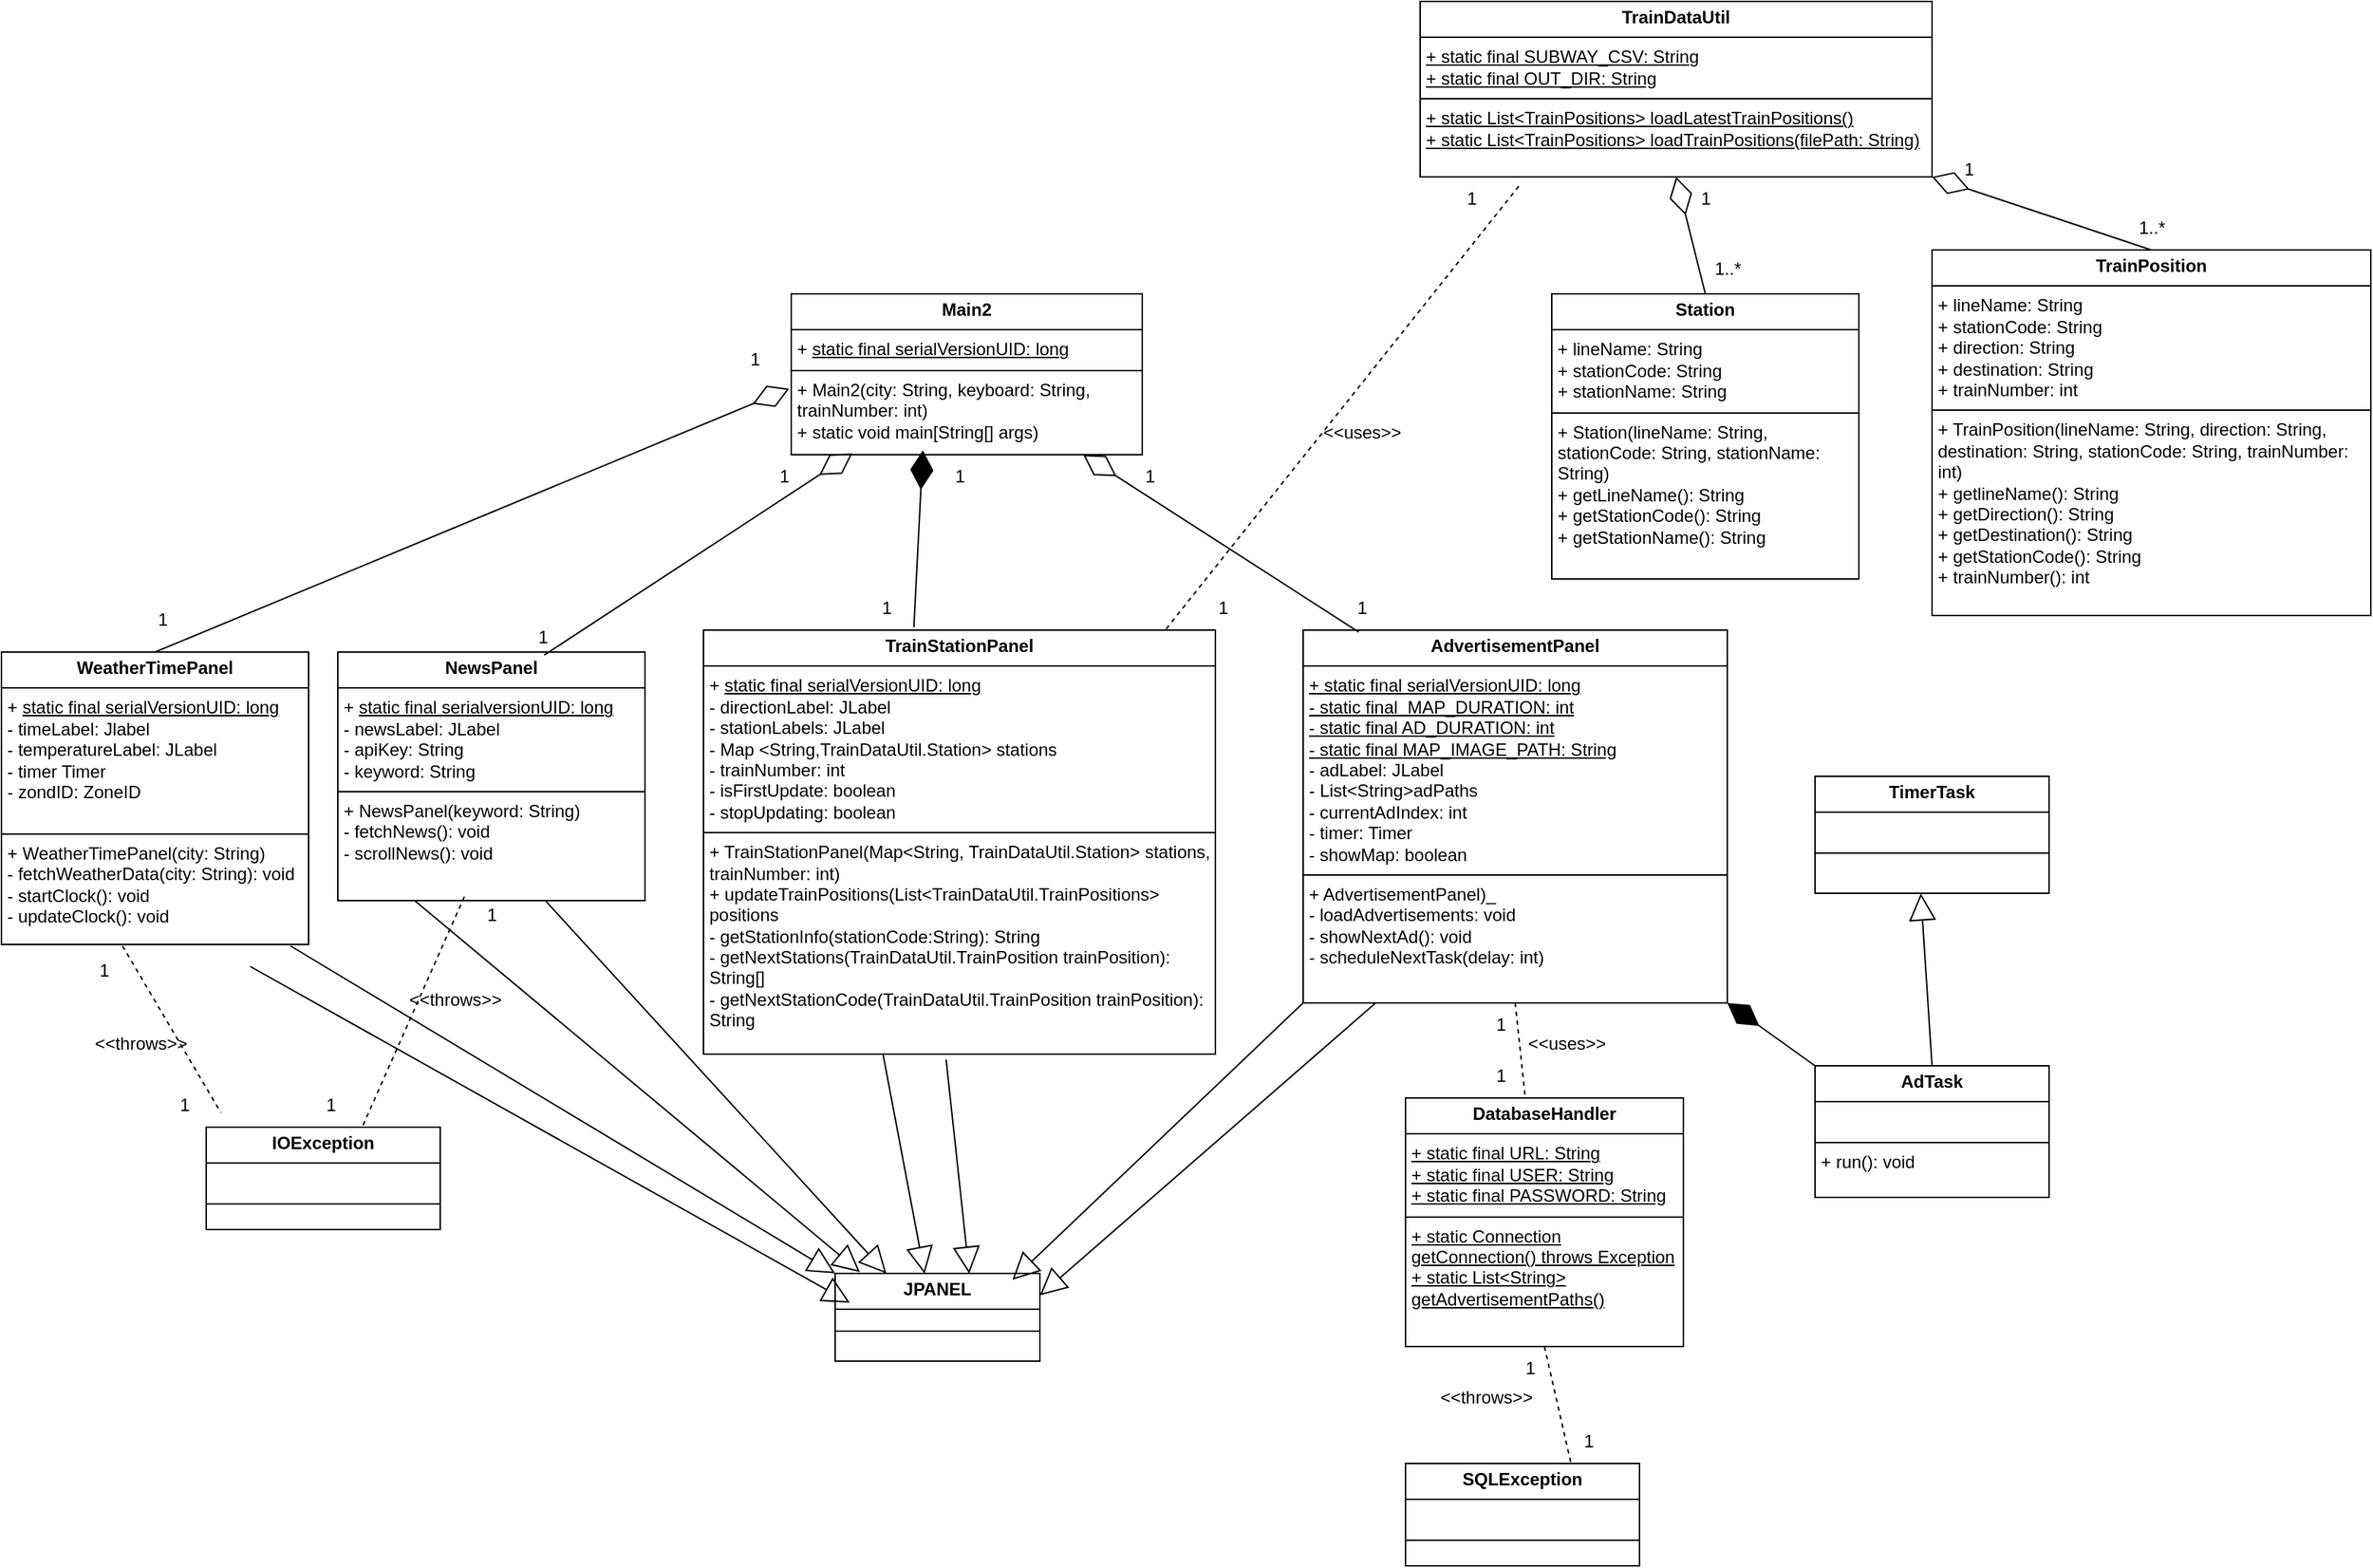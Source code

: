 <mxfile version="24.7.6">
  <diagram name="Page-1" id="XK0x1PrQOVVa2Nx4bBXC">
    <mxGraphModel dx="2328" dy="1473" grid="1" gridSize="10" guides="1" tooltips="1" connect="1" arrows="1" fold="1" page="0" pageScale="1" pageWidth="850" pageHeight="1100" math="0" shadow="0">
      <root>
        <mxCell id="0" />
        <mxCell id="1" parent="0" />
        <mxCell id="NbQqG2eI7XqMYISmmGy3-3" value="&lt;p style=&quot;margin:0px;margin-top:4px;text-align:center;&quot;&gt;&lt;b&gt;Main2&lt;/b&gt;&lt;/p&gt;&lt;hr size=&quot;1&quot; style=&quot;border-style:solid;&quot;&gt;&lt;p style=&quot;margin:0px;margin-left:4px;&quot;&gt;+ &lt;u&gt;static final serialVersionUID: long&lt;/u&gt;&lt;br&gt;&lt;/p&gt;&lt;hr size=&quot;1&quot; style=&quot;border-style:solid;&quot;&gt;&lt;p style=&quot;margin:0px;margin-left:4px;&quot;&gt;+ Main2(city: String, keyboard: String, trainNumber: int)&lt;/p&gt;&lt;p style=&quot;margin:0px;margin-left:4px;&quot;&gt;+ static void main[String[] args)&lt;/p&gt;" style="verticalAlign=top;align=left;overflow=fill;html=1;whiteSpace=wrap;" vertex="1" parent="1">
          <mxGeometry x="230" y="170" width="240" height="110" as="geometry" />
        </mxCell>
        <mxCell id="NbQqG2eI7XqMYISmmGy3-4" value="&lt;p style=&quot;margin:0px;margin-top:4px;text-align:center;&quot;&gt;&lt;b&gt;TrainStationPanel&lt;/b&gt;&lt;/p&gt;&lt;hr size=&quot;1&quot; style=&quot;border-style:solid;&quot;&gt;&lt;p style=&quot;margin:0px;margin-left:4px;&quot;&gt;+ &lt;u&gt;static final serialVersionUID: long&lt;/u&gt;&lt;/p&gt;&lt;p style=&quot;margin:0px;margin-left:4px;&quot;&gt;- directionLabel: JLabel&lt;/p&gt;&lt;p style=&quot;margin:0px;margin-left:4px;&quot;&gt;- stationLabels: JLabel&lt;/p&gt;&lt;p style=&quot;margin:0px;margin-left:4px;&quot;&gt;- Map &amp;lt;String,TrainDataUtil.Station&amp;gt; stations&lt;/p&gt;&lt;p style=&quot;margin:0px;margin-left:4px;&quot;&gt;- trainNumber: int&lt;/p&gt;&lt;p style=&quot;margin:0px;margin-left:4px;&quot;&gt;- isFirstUpdate: boolean&lt;/p&gt;&lt;p style=&quot;margin:0px;margin-left:4px;&quot;&gt;- stopUpdating: boolean&lt;/p&gt;&lt;hr size=&quot;1&quot; style=&quot;border-style:solid;&quot;&gt;&lt;p style=&quot;margin:0px;margin-left:4px;&quot;&gt;+ TrainStationPanel(Map&amp;lt;String, TrainDataUtil.Station&amp;gt; stations, trainNumber: int)&lt;/p&gt;&lt;p style=&quot;margin:0px;margin-left:4px;&quot;&gt;+ updateTrainPositions(List&amp;lt;TrainDataUtil.TrainPositions&amp;gt;&lt;br&gt;positions&lt;/p&gt;&lt;p style=&quot;margin:0px;margin-left:4px;&quot;&gt;- getStationInfo(stationCode:String): String&lt;/p&gt;&lt;p style=&quot;margin:0px;margin-left:4px;&quot;&gt;- getNextStations(TrainDataUtil.TrainPosition trainPosition):&lt;br&gt;String[]&lt;/p&gt;&lt;p style=&quot;margin:0px;margin-left:4px;&quot;&gt;- getNextStationCode(TrainDataUtil.TrainPosition trainPosition):&lt;br&gt;String&lt;/p&gt;" style="verticalAlign=top;align=left;overflow=fill;html=1;whiteSpace=wrap;" vertex="1" parent="1">
          <mxGeometry x="170" y="400" width="350" height="290" as="geometry" />
        </mxCell>
        <mxCell id="NbQqG2eI7XqMYISmmGy3-5" value="&lt;p style=&quot;margin:0px;margin-top:4px;text-align:center;&quot;&gt;&lt;b&gt;AdvertisementPanel&lt;/b&gt;&lt;/p&gt;&lt;hr size=&quot;1&quot; style=&quot;border-style:solid;&quot;&gt;&lt;p style=&quot;margin:0px;margin-left:4px;&quot;&gt;&lt;u&gt;+ static final serialVersionUID: long&lt;/u&gt;&lt;/p&gt;&lt;p style=&quot;margin:0px;margin-left:4px;&quot;&gt;&lt;u&gt;- static final&amp;nbsp; MAP_DURATION: int&lt;/u&gt;&lt;/p&gt;&lt;p style=&quot;margin:0px;margin-left:4px;&quot;&gt;&lt;u&gt;- static final AD_DURATION: int&lt;/u&gt;&lt;/p&gt;&lt;p style=&quot;margin:0px;margin-left:4px;&quot;&gt;&lt;u&gt;- static final MAP_IMAGE_PATH: String&lt;/u&gt;&lt;/p&gt;&lt;p style=&quot;margin:0px;margin-left:4px;&quot;&gt;- adLabel: JLabel&lt;/p&gt;&lt;p style=&quot;margin:0px;margin-left:4px;&quot;&gt;- List&amp;lt;String&amp;gt;adPaths&lt;/p&gt;&lt;p style=&quot;margin:0px;margin-left:4px;&quot;&gt;- currentAdIndex: int&lt;/p&gt;&lt;p style=&quot;margin:0px;margin-left:4px;&quot;&gt;- timer: Timer&lt;/p&gt;&lt;p style=&quot;margin:0px;margin-left:4px;&quot;&gt;- showMap: boolean&lt;/p&gt;&lt;hr size=&quot;1&quot; style=&quot;border-style:solid;&quot;&gt;&lt;p style=&quot;margin:0px;margin-left:4px;&quot;&gt;+ AdvertisementPanel)_&lt;/p&gt;&lt;p style=&quot;margin:0px;margin-left:4px;&quot;&gt;- loadAdvertisements: void&lt;/p&gt;&lt;p style=&quot;margin:0px;margin-left:4px;&quot;&gt;- showNextAd(): void&lt;/p&gt;&lt;p style=&quot;margin:0px;margin-left:4px;&quot;&gt;- scheduleNextTask(delay: int)&lt;/p&gt;" style="verticalAlign=top;align=left;overflow=fill;html=1;whiteSpace=wrap;" vertex="1" parent="1">
          <mxGeometry x="580" y="400" width="290" height="255" as="geometry" />
        </mxCell>
        <mxCell id="NbQqG2eI7XqMYISmmGy3-6" value="&lt;p style=&quot;margin:0px;margin-top:4px;text-align:center;&quot;&gt;&lt;b&gt;TimerTask&lt;/b&gt;&lt;/p&gt;&lt;hr size=&quot;1&quot; style=&quot;border-style:solid;&quot;&gt;&lt;p style=&quot;margin:0px;margin-left:4px;&quot;&gt;&lt;br&gt;&lt;/p&gt;&lt;hr size=&quot;1&quot; style=&quot;border-style:solid;&quot;&gt;&lt;p style=&quot;margin:0px;margin-left:4px;&quot;&gt;&lt;br&gt;&lt;/p&gt;" style="verticalAlign=top;align=left;overflow=fill;html=1;whiteSpace=wrap;" vertex="1" parent="1">
          <mxGeometry x="930" y="500" width="160" height="80" as="geometry" />
        </mxCell>
        <mxCell id="NbQqG2eI7XqMYISmmGy3-7" value="&lt;p style=&quot;margin:0px;margin-top:4px;text-align:center;&quot;&gt;&lt;b&gt;IOException&lt;/b&gt;&lt;/p&gt;&lt;hr size=&quot;1&quot; style=&quot;border-style:solid;&quot;&gt;&lt;p style=&quot;margin:0px;margin-left:4px;&quot;&gt;&lt;br&gt;&lt;/p&gt;&lt;hr size=&quot;1&quot; style=&quot;border-style:solid;&quot;&gt;&lt;p style=&quot;margin:0px;margin-left:4px;&quot;&gt;&lt;br&gt;&lt;/p&gt;" style="verticalAlign=top;align=left;overflow=fill;html=1;whiteSpace=wrap;" vertex="1" parent="1">
          <mxGeometry x="-170" y="740" width="160" height="70" as="geometry" />
        </mxCell>
        <mxCell id="NbQqG2eI7XqMYISmmGy3-8" value="&lt;p style=&quot;margin:0px;margin-top:4px;text-align:center;&quot;&gt;&lt;b&gt;SQLException&lt;/b&gt;&lt;/p&gt;&lt;hr size=&quot;1&quot; style=&quot;border-style:solid;&quot;&gt;&lt;p style=&quot;margin:0px;margin-left:4px;&quot;&gt;&lt;br&gt;&lt;/p&gt;&lt;hr size=&quot;1&quot; style=&quot;border-style:solid;&quot;&gt;&lt;p style=&quot;margin:0px;margin-left:4px;&quot;&gt;&lt;br&gt;&lt;/p&gt;" style="verticalAlign=top;align=left;overflow=fill;html=1;whiteSpace=wrap;" vertex="1" parent="1">
          <mxGeometry x="650" y="970" width="160" height="70" as="geometry" />
        </mxCell>
        <mxCell id="NbQqG2eI7XqMYISmmGy3-9" value="&lt;p style=&quot;margin:0px;margin-top:4px;text-align:center;&quot;&gt;&lt;b&gt;WeatherTimePanel&lt;/b&gt;&lt;/p&gt;&lt;hr size=&quot;1&quot; style=&quot;border-style:solid;&quot;&gt;&lt;p style=&quot;margin:0px;margin-left:4px;&quot;&gt;+ &lt;u&gt;static final serialVersionUID: long&lt;/u&gt;&lt;/p&gt;&lt;p style=&quot;margin:0px;margin-left:4px;&quot;&gt;- timeLabel: Jlabel&lt;/p&gt;&lt;p style=&quot;margin:0px;margin-left:4px;&quot;&gt;- temperatureLabel: JLabel&lt;/p&gt;&lt;p style=&quot;margin:0px;margin-left:4px;&quot;&gt;- timer Timer&lt;/p&gt;&lt;p style=&quot;margin:0px;margin-left:4px;&quot;&gt;- zondID: ZoneID&lt;/p&gt;&lt;p style=&quot;margin:0px;margin-left:4px;&quot;&gt;&lt;br&gt;&lt;/p&gt;&lt;hr size=&quot;1&quot; style=&quot;border-style:solid;&quot;&gt;&lt;p style=&quot;margin:0px;margin-left:4px;&quot;&gt;+ WeatherTimePanel(city: String)&lt;/p&gt;&lt;p style=&quot;margin:0px;margin-left:4px;&quot;&gt;- fetchWeatherData(city: String): void&lt;/p&gt;&lt;p style=&quot;margin:0px;margin-left:4px;&quot;&gt;- startClock(): void&lt;/p&gt;&lt;p style=&quot;margin:0px;margin-left:4px;&quot;&gt;- updateClock(): void&lt;/p&gt;" style="verticalAlign=top;align=left;overflow=fill;html=1;whiteSpace=wrap;" vertex="1" parent="1">
          <mxGeometry x="-310" y="415" width="210" height="200" as="geometry" />
        </mxCell>
        <mxCell id="NbQqG2eI7XqMYISmmGy3-10" value="&lt;p style=&quot;margin:0px;margin-top:4px;text-align:center;&quot;&gt;&lt;b&gt;AdTask&lt;/b&gt;&lt;/p&gt;&lt;hr size=&quot;1&quot; style=&quot;border-style:solid;&quot;&gt;&lt;p style=&quot;margin:0px;margin-left:4px;&quot;&gt;&lt;br&gt;&lt;/p&gt;&lt;hr size=&quot;1&quot; style=&quot;border-style:solid;&quot;&gt;&lt;p style=&quot;margin:0px;margin-left:4px;&quot;&gt;+ run(): void&lt;/p&gt;" style="verticalAlign=top;align=left;overflow=fill;html=1;whiteSpace=wrap;" vertex="1" parent="1">
          <mxGeometry x="930" y="698" width="160" height="90" as="geometry" />
        </mxCell>
        <mxCell id="NbQqG2eI7XqMYISmmGy3-11" value="&lt;p style=&quot;margin:0px;margin-top:4px;text-align:center;&quot;&gt;&lt;b&gt;NewsPanel&lt;/b&gt;&lt;/p&gt;&lt;hr size=&quot;1&quot; style=&quot;border-style:solid;&quot;&gt;&lt;p style=&quot;margin:0px;margin-left:4px;&quot;&gt;+ &lt;u&gt;static final serialversionUID: long&lt;/u&gt;&lt;/p&gt;&lt;p style=&quot;margin:0px;margin-left:4px;&quot;&gt;- newsLabel: JLabel&lt;/p&gt;&lt;p style=&quot;margin:0px;margin-left:4px;&quot;&gt;- apiKey: String&lt;/p&gt;&lt;p style=&quot;margin:0px;margin-left:4px;&quot;&gt;- keyword: String&lt;/p&gt;&lt;hr size=&quot;1&quot; style=&quot;border-style:solid;&quot;&gt;&lt;p style=&quot;margin:0px;margin-left:4px;&quot;&gt;+ NewsPanel(keyword: String)&lt;/p&gt;&lt;p style=&quot;margin:0px;margin-left:4px;&quot;&gt;- fetchNews(): void&lt;/p&gt;&lt;p style=&quot;margin:0px;margin-left:4px;&quot;&gt;- scrollNews(): void&lt;/p&gt;" style="verticalAlign=top;align=left;overflow=fill;html=1;whiteSpace=wrap;" vertex="1" parent="1">
          <mxGeometry x="-80" y="415" width="210" height="170" as="geometry" />
        </mxCell>
        <mxCell id="NbQqG2eI7XqMYISmmGy3-12" value="&lt;p style=&quot;margin:0px;margin-top:4px;text-align:center;&quot;&gt;&lt;b&gt;Station&lt;/b&gt;&lt;/p&gt;&lt;hr size=&quot;1&quot; style=&quot;border-style:solid;&quot;&gt;&lt;p style=&quot;margin:0px;margin-left:4px;&quot;&gt;+ lineName: String&lt;/p&gt;&lt;p style=&quot;margin:0px;margin-left:4px;&quot;&gt;+ stationCode: String&lt;/p&gt;&lt;p style=&quot;margin:0px;margin-left:4px;&quot;&gt;+ stationName: String&lt;/p&gt;&lt;hr size=&quot;1&quot; style=&quot;border-style:solid;&quot;&gt;&lt;p style=&quot;margin:0px;margin-left:4px;&quot;&gt;+ Station(lineName: String, stationCode: String, stationName: String)&lt;/p&gt;&lt;p style=&quot;margin:0px;margin-left:4px;&quot;&gt;+ getLineName(): String&lt;/p&gt;&lt;p style=&quot;margin:0px;margin-left:4px;&quot;&gt;+ getStationCode(): String&lt;/p&gt;&lt;p style=&quot;margin:0px;margin-left:4px;&quot;&gt;+ getStationName(): String&lt;/p&gt;&lt;p style=&quot;margin:0px;margin-left:4px;&quot;&gt;&lt;br&gt;&lt;/p&gt;" style="verticalAlign=top;align=left;overflow=fill;html=1;whiteSpace=wrap;" vertex="1" parent="1">
          <mxGeometry x="750" y="170" width="210" height="195" as="geometry" />
        </mxCell>
        <mxCell id="NbQqG2eI7XqMYISmmGy3-13" value="&lt;p style=&quot;margin:0px;margin-top:4px;text-align:center;&quot;&gt;&lt;b&gt;DatabaseHandler&lt;/b&gt;&lt;/p&gt;&lt;hr size=&quot;1&quot; style=&quot;border-style:solid;&quot;&gt;&lt;p style=&quot;margin:0px;margin-left:4px;&quot;&gt;&lt;u&gt;+ static final URL: String&lt;/u&gt;&lt;/p&gt;&lt;p style=&quot;margin:0px;margin-left:4px;&quot;&gt;&lt;u&gt;+ static final USER: String&lt;/u&gt;&lt;/p&gt;&lt;p style=&quot;margin:0px;margin-left:4px;&quot;&gt;&lt;u&gt;+ static final PASSWORD: String&lt;/u&gt;&lt;/p&gt;&lt;hr size=&quot;1&quot; style=&quot;border-style:solid;&quot;&gt;&lt;p style=&quot;margin:0px;margin-left:4px;&quot;&gt;&lt;u&gt;+ static Connection getConnection() throws Exception&lt;/u&gt;&lt;/p&gt;&lt;p style=&quot;margin:0px;margin-left:4px;&quot;&gt;&lt;u&gt;+ static List&amp;lt;String&amp;gt; getAdvertisementPaths()&lt;/u&gt;&lt;/p&gt;" style="verticalAlign=top;align=left;overflow=fill;html=1;whiteSpace=wrap;" vertex="1" parent="1">
          <mxGeometry x="650" y="720" width="190" height="170" as="geometry" />
        </mxCell>
        <mxCell id="NbQqG2eI7XqMYISmmGy3-14" value="&lt;p style=&quot;margin:0px;margin-top:4px;text-align:center;&quot;&gt;&lt;b&gt;TrainDataUtil&lt;/b&gt;&lt;/p&gt;&lt;hr size=&quot;1&quot; style=&quot;border-style:solid;&quot;&gt;&lt;p style=&quot;margin:0px;margin-left:4px;&quot;&gt;&lt;u&gt;+ static final SUBWAY_CSV: String&lt;/u&gt;&lt;/p&gt;&lt;p style=&quot;margin:0px;margin-left:4px;&quot;&gt;&lt;u&gt;+ static final OUT_DIR: String&lt;/u&gt;&lt;/p&gt;&lt;hr size=&quot;1&quot; style=&quot;border-style:solid;&quot;&gt;&lt;p style=&quot;margin:0px;margin-left:4px;&quot;&gt;&lt;u&gt;+ static List&amp;lt;TrainPositions&amp;gt; loadLatestTrainPositions()&lt;/u&gt;&lt;/p&gt;&lt;p style=&quot;margin:0px;margin-left:4px;&quot;&gt;&lt;u&gt;+ static List&amp;lt;TrainPositions&amp;gt; loadTrainPositions(filePath: String)&lt;/u&gt;&lt;/p&gt;&lt;p style=&quot;margin:0px;margin-left:4px;&quot;&gt;&lt;br&gt;&lt;/p&gt;" style="verticalAlign=top;align=left;overflow=fill;html=1;whiteSpace=wrap;" vertex="1" parent="1">
          <mxGeometry x="660" y="-30" width="350" height="120" as="geometry" />
        </mxCell>
        <mxCell id="NbQqG2eI7XqMYISmmGy3-16" value="&lt;p style=&quot;margin:0px;margin-top:4px;text-align:center;&quot;&gt;&lt;b&gt;TrainPosition&lt;/b&gt;&lt;/p&gt;&lt;hr size=&quot;1&quot; style=&quot;border-style:solid;&quot;&gt;&lt;p style=&quot;margin:0px;margin-left:4px;&quot;&gt;+ lineName: String&lt;/p&gt;&lt;p style=&quot;margin:0px;margin-left:4px;&quot;&gt;+ stationCode: String&lt;/p&gt;&lt;p style=&quot;margin:0px;margin-left:4px;&quot;&gt;+ direction: String&lt;/p&gt;&lt;p style=&quot;margin:0px;margin-left:4px;&quot;&gt;+ destination: String&lt;/p&gt;&lt;p style=&quot;margin:0px;margin-left:4px;&quot;&gt;+ trainNumber: int&lt;/p&gt;&lt;hr size=&quot;1&quot; style=&quot;border-style:solid;&quot;&gt;&lt;p style=&quot;margin:0px;margin-left:4px;&quot;&gt;+ TrainPosition(lineName: String, direction: String, destination: String, stationCode: String, trainNumber: int)&lt;/p&gt;&lt;p style=&quot;margin:0px;margin-left:4px;&quot;&gt;+ getlineName(): String&lt;/p&gt;&lt;p style=&quot;margin:0px;margin-left:4px;&quot;&gt;+ getDirection(): String&lt;/p&gt;&lt;p style=&quot;margin:0px;margin-left:4px;&quot;&gt;+ getDestination(): String&lt;/p&gt;&lt;p style=&quot;margin:0px;margin-left:4px;&quot;&gt;+ getStationCode(): String&lt;/p&gt;&lt;p style=&quot;margin:0px;margin-left:4px;&quot;&gt;+ trainNumber(): int&lt;/p&gt;&lt;p style=&quot;margin:0px;margin-left:4px;&quot;&gt;&lt;br&gt;&lt;/p&gt;" style="verticalAlign=top;align=left;overflow=fill;html=1;whiteSpace=wrap;" vertex="1" parent="1">
          <mxGeometry x="1010" y="140" width="300" height="250" as="geometry" />
        </mxCell>
        <mxCell id="NbQqG2eI7XqMYISmmGy3-17" value="&lt;p style=&quot;margin:0px;margin-top:4px;text-align:center;&quot;&gt;&lt;b&gt;JPANEL&lt;/b&gt;&lt;/p&gt;&lt;hr size=&quot;1&quot; style=&quot;border-style:solid;&quot;&gt;&lt;div style=&quot;height:2px;&quot;&gt;&lt;/div&gt;&lt;hr size=&quot;1&quot; style=&quot;border-style:solid;&quot;&gt;&lt;div style=&quot;height:2px;&quot;&gt;&lt;/div&gt;" style="verticalAlign=top;align=left;overflow=fill;html=1;whiteSpace=wrap;" vertex="1" parent="1">
          <mxGeometry x="260" y="840" width="140" height="60" as="geometry" />
        </mxCell>
        <mxCell id="NbQqG2eI7XqMYISmmGy3-19" value="" style="endArrow=block;endSize=16;endFill=0;html=1;rounded=0;exitX=0.941;exitY=1.005;exitDx=0;exitDy=0;exitPerimeter=0;entryX=0;entryY=0;entryDx=0;entryDy=0;" edge="1" parent="1" source="NbQqG2eI7XqMYISmmGy3-9" target="NbQqG2eI7XqMYISmmGy3-17">
          <mxGeometry x="0.084" y="20" width="160" relative="1" as="geometry">
            <mxPoint x="280" y="500" as="sourcePoint" />
            <mxPoint x="440" y="500" as="targetPoint" />
            <mxPoint as="offset" />
          </mxGeometry>
        </mxCell>
        <mxCell id="NbQqG2eI7XqMYISmmGy3-20" value="" style="endArrow=block;endSize=16;endFill=0;html=1;rounded=0;entryX=0;entryY=0;entryDx=0;entryDy=0;" edge="1" parent="1">
          <mxGeometry x="0.084" y="20" width="160" relative="1" as="geometry">
            <mxPoint x="-140" y="630" as="sourcePoint" />
            <mxPoint x="270" y="860" as="targetPoint" />
            <mxPoint as="offset" />
          </mxGeometry>
        </mxCell>
        <mxCell id="NbQqG2eI7XqMYISmmGy3-21" value="" style="endArrow=block;endSize=16;endFill=0;html=1;rounded=0;exitX=0.25;exitY=1;exitDx=0;exitDy=0;entryX=0.121;entryY=-0.015;entryDx=0;entryDy=0;entryPerimeter=0;" edge="1" parent="1" source="NbQqG2eI7XqMYISmmGy3-11" target="NbQqG2eI7XqMYISmmGy3-17">
          <mxGeometry x="0.084" y="20" width="160" relative="1" as="geometry">
            <mxPoint x="-20" y="580" as="sourcePoint" />
            <mxPoint x="287.5" y="855" as="targetPoint" />
            <mxPoint as="offset" />
          </mxGeometry>
        </mxCell>
        <mxCell id="NbQqG2eI7XqMYISmmGy3-22" value="" style="endArrow=block;endSize=16;endFill=0;html=1;rounded=0;exitX=0.677;exitY=1.002;exitDx=0;exitDy=0;exitPerimeter=0;entryX=0.25;entryY=0;entryDx=0;entryDy=0;" edge="1" parent="1" source="NbQqG2eI7XqMYISmmGy3-11" target="NbQqG2eI7XqMYISmmGy3-17">
          <mxGeometry x="0.084" y="20" width="160" relative="1" as="geometry">
            <mxPoint x="-82" y="646" as="sourcePoint" />
            <mxPoint x="290" y="870" as="targetPoint" />
            <mxPoint as="offset" />
          </mxGeometry>
        </mxCell>
        <mxCell id="NbQqG2eI7XqMYISmmGy3-23" value="" style="endArrow=block;endSize=16;endFill=0;html=1;rounded=0;exitX=0.351;exitY=1.002;exitDx=0;exitDy=0;exitPerimeter=0;entryX=0.437;entryY=0.003;entryDx=0;entryDy=0;entryPerimeter=0;" edge="1" parent="1" source="NbQqG2eI7XqMYISmmGy3-4" target="NbQqG2eI7XqMYISmmGy3-17">
          <mxGeometry x="0.084" y="20" width="160" relative="1" as="geometry">
            <mxPoint x="-72" y="656" as="sourcePoint" />
            <mxPoint x="300" y="880" as="targetPoint" />
            <mxPoint as="offset" />
          </mxGeometry>
        </mxCell>
        <mxCell id="NbQqG2eI7XqMYISmmGy3-24" value="" style="endArrow=block;endSize=16;endFill=0;html=1;rounded=0;exitX=0.474;exitY=1.013;exitDx=0;exitDy=0;exitPerimeter=0;entryX=0.655;entryY=0.003;entryDx=0;entryDy=0;entryPerimeter=0;" edge="1" parent="1" source="NbQqG2eI7XqMYISmmGy3-4" target="NbQqG2eI7XqMYISmmGy3-17">
          <mxGeometry x="0.084" y="20" width="160" relative="1" as="geometry">
            <mxPoint x="-62" y="666" as="sourcePoint" />
            <mxPoint x="310" y="890" as="targetPoint" />
            <mxPoint as="offset" />
          </mxGeometry>
        </mxCell>
        <mxCell id="NbQqG2eI7XqMYISmmGy3-25" value="" style="endArrow=block;endSize=16;endFill=0;html=1;rounded=0;exitX=0;exitY=1;exitDx=0;exitDy=0;entryX=0.866;entryY=0.073;entryDx=0;entryDy=0;entryPerimeter=0;" edge="1" parent="1" source="NbQqG2eI7XqMYISmmGy3-5" target="NbQqG2eI7XqMYISmmGy3-17">
          <mxGeometry x="0.084" y="20" width="160" relative="1" as="geometry">
            <mxPoint x="-52" y="676" as="sourcePoint" />
            <mxPoint x="320" y="900" as="targetPoint" />
            <mxPoint as="offset" />
          </mxGeometry>
        </mxCell>
        <mxCell id="NbQqG2eI7XqMYISmmGy3-28" value="" style="endArrow=block;endSize=16;endFill=0;html=1;rounded=0;exitX=0.171;exitY=1;exitDx=0;exitDy=0;exitPerimeter=0;entryX=1;entryY=0.25;entryDx=0;entryDy=0;" edge="1" parent="1" source="NbQqG2eI7XqMYISmmGy3-5" target="NbQqG2eI7XqMYISmmGy3-17">
          <mxGeometry x="0.084" y="20" width="160" relative="1" as="geometry">
            <mxPoint x="-32" y="696" as="sourcePoint" />
            <mxPoint x="340" y="920" as="targetPoint" />
            <mxPoint as="offset" />
          </mxGeometry>
        </mxCell>
        <mxCell id="NbQqG2eI7XqMYISmmGy3-29" value="" style="endArrow=none;dashed=1;html=1;rounded=0;exitX=0.394;exitY=1.005;exitDx=0;exitDy=0;exitPerimeter=0;" edge="1" parent="1" source="NbQqG2eI7XqMYISmmGy3-9">
          <mxGeometry width="50" height="50" relative="1" as="geometry">
            <mxPoint x="330" y="530" as="sourcePoint" />
            <mxPoint x="-160" y="730" as="targetPoint" />
          </mxGeometry>
        </mxCell>
        <mxCell id="NbQqG2eI7XqMYISmmGy3-30" value="" style="endArrow=none;dashed=1;html=1;rounded=0;exitX=0.412;exitY=0.984;exitDx=0;exitDy=0;exitPerimeter=0;entryX=0.669;entryY=-0.013;entryDx=0;entryDy=0;entryPerimeter=0;" edge="1" parent="1" source="NbQqG2eI7XqMYISmmGy3-11" target="NbQqG2eI7XqMYISmmGy3-7">
          <mxGeometry width="50" height="50" relative="1" as="geometry">
            <mxPoint x="-217" y="626" as="sourcePoint" />
            <mxPoint x="-150" y="740" as="targetPoint" />
          </mxGeometry>
        </mxCell>
        <mxCell id="NbQqG2eI7XqMYISmmGy3-31" value="&amp;lt;&amp;lt;throws&amp;gt;&amp;gt;" style="text;html=1;align=center;verticalAlign=middle;resizable=0;points=[];autosize=1;strokeColor=none;fillColor=none;" vertex="1" parent="1">
          <mxGeometry x="-45" y="638" width="90" height="30" as="geometry" />
        </mxCell>
        <mxCell id="NbQqG2eI7XqMYISmmGy3-32" value="&amp;lt;&amp;lt;throws&amp;gt;&amp;gt;" style="text;html=1;align=center;verticalAlign=middle;resizable=0;points=[];autosize=1;strokeColor=none;fillColor=none;" vertex="1" parent="1">
          <mxGeometry x="-260" y="668" width="90" height="30" as="geometry" />
        </mxCell>
        <mxCell id="NbQqG2eI7XqMYISmmGy3-33" value="&amp;lt;&amp;lt;throws&amp;gt;&amp;gt;" style="text;html=1;align=center;verticalAlign=middle;resizable=0;points=[];autosize=1;strokeColor=none;fillColor=none;" vertex="1" parent="1">
          <mxGeometry x="660" y="910" width="90" height="30" as="geometry" />
        </mxCell>
        <mxCell id="NbQqG2eI7XqMYISmmGy3-34" value="" style="endArrow=none;dashed=1;html=1;rounded=0;exitX=0.5;exitY=1;exitDx=0;exitDy=0;entryX=0.708;entryY=0.01;entryDx=0;entryDy=0;entryPerimeter=0;" edge="1" parent="1" source="NbQqG2eI7XqMYISmmGy3-13" target="NbQqG2eI7XqMYISmmGy3-8">
          <mxGeometry width="50" height="50" relative="1" as="geometry">
            <mxPoint x="-217" y="626" as="sourcePoint" />
            <mxPoint x="-150" y="740" as="targetPoint" />
          </mxGeometry>
        </mxCell>
        <mxCell id="NbQqG2eI7XqMYISmmGy3-35" value="" style="endArrow=none;dashed=1;html=1;rounded=0;exitX=0.5;exitY=1;exitDx=0;exitDy=0;entryX=0.43;entryY=-0.011;entryDx=0;entryDy=0;entryPerimeter=0;" edge="1" parent="1" source="NbQqG2eI7XqMYISmmGy3-5" target="NbQqG2eI7XqMYISmmGy3-13">
          <mxGeometry width="50" height="50" relative="1" as="geometry">
            <mxPoint x="755" y="900" as="sourcePoint" />
            <mxPoint x="773" y="981" as="targetPoint" />
          </mxGeometry>
        </mxCell>
        <mxCell id="NbQqG2eI7XqMYISmmGy3-36" value="&amp;lt;&amp;lt;uses&amp;gt;&amp;gt;" style="text;html=1;align=center;verticalAlign=middle;resizable=0;points=[];autosize=1;strokeColor=none;fillColor=none;" vertex="1" parent="1">
          <mxGeometry x="720" y="668" width="80" height="30" as="geometry" />
        </mxCell>
        <mxCell id="NbQqG2eI7XqMYISmmGy3-38" value="" style="endArrow=diamondThin;endFill=1;endSize=24;html=1;rounded=0;entryX=1;entryY=1;entryDx=0;entryDy=0;exitX=0;exitY=0;exitDx=0;exitDy=0;" edge="1" parent="1" source="NbQqG2eI7XqMYISmmGy3-10" target="NbQqG2eI7XqMYISmmGy3-5">
          <mxGeometry width="160" relative="1" as="geometry">
            <mxPoint x="280" y="610" as="sourcePoint" />
            <mxPoint x="440" y="610" as="targetPoint" />
          </mxGeometry>
        </mxCell>
        <mxCell id="NbQqG2eI7XqMYISmmGy3-39" value="" style="endArrow=block;endSize=16;endFill=0;html=1;rounded=0;exitX=0.5;exitY=0;exitDx=0;exitDy=0;entryX=0.452;entryY=1.002;entryDx=0;entryDy=0;entryPerimeter=0;" edge="1" parent="1" source="NbQqG2eI7XqMYISmmGy3-10" target="NbQqG2eI7XqMYISmmGy3-6">
          <mxGeometry x="0.084" y="20" width="160" relative="1" as="geometry">
            <mxPoint x="640" y="665" as="sourcePoint" />
            <mxPoint x="410" y="865" as="targetPoint" />
            <mxPoint as="offset" />
          </mxGeometry>
        </mxCell>
        <mxCell id="NbQqG2eI7XqMYISmmGy3-40" value="1" style="text;html=1;align=center;verticalAlign=middle;resizable=0;points=[];autosize=1;strokeColor=none;fillColor=none;" vertex="1" parent="1">
          <mxGeometry x="-255" y="618" width="30" height="30" as="geometry" />
        </mxCell>
        <mxCell id="NbQqG2eI7XqMYISmmGy3-41" value="1" style="text;html=1;align=center;verticalAlign=middle;resizable=0;points=[];autosize=1;strokeColor=none;fillColor=none;" vertex="1" parent="1">
          <mxGeometry x="-200" y="710" width="30" height="30" as="geometry" />
        </mxCell>
        <mxCell id="NbQqG2eI7XqMYISmmGy3-42" value="1" style="text;html=1;align=center;verticalAlign=middle;resizable=0;points=[];autosize=1;strokeColor=none;fillColor=none;" vertex="1" parent="1">
          <mxGeometry x="-100" y="710" width="30" height="30" as="geometry" />
        </mxCell>
        <mxCell id="NbQqG2eI7XqMYISmmGy3-43" value="1" style="text;html=1;align=center;verticalAlign=middle;resizable=0;points=[];autosize=1;strokeColor=none;fillColor=none;" vertex="1" parent="1">
          <mxGeometry x="10" y="580" width="30" height="30" as="geometry" />
        </mxCell>
        <mxCell id="NbQqG2eI7XqMYISmmGy3-44" value="1" style="text;html=1;align=center;verticalAlign=middle;resizable=0;points=[];autosize=1;strokeColor=none;fillColor=none;" vertex="1" parent="1">
          <mxGeometry x="720" y="890" width="30" height="30" as="geometry" />
        </mxCell>
        <mxCell id="NbQqG2eI7XqMYISmmGy3-45" value="1" style="text;html=1;align=center;verticalAlign=middle;resizable=0;points=[];autosize=1;strokeColor=none;fillColor=none;" vertex="1" parent="1">
          <mxGeometry x="760" y="940" width="30" height="30" as="geometry" />
        </mxCell>
        <mxCell id="NbQqG2eI7XqMYISmmGy3-46" value="1" style="text;html=1;align=center;verticalAlign=middle;resizable=0;points=[];autosize=1;strokeColor=none;fillColor=none;" vertex="1" parent="1">
          <mxGeometry x="700" y="655" width="30" height="30" as="geometry" />
        </mxCell>
        <mxCell id="NbQqG2eI7XqMYISmmGy3-47" value="1" style="text;html=1;align=center;verticalAlign=middle;resizable=0;points=[];autosize=1;strokeColor=none;fillColor=none;" vertex="1" parent="1">
          <mxGeometry x="700" y="690" width="30" height="30" as="geometry" />
        </mxCell>
        <mxCell id="NbQqG2eI7XqMYISmmGy3-48" value="" style="endArrow=none;dashed=1;html=1;rounded=0;entryX=0.196;entryY=1.041;entryDx=0;entryDy=0;entryPerimeter=0;exitX=0.904;exitY=-0.003;exitDx=0;exitDy=0;exitPerimeter=0;" edge="1" parent="1" source="NbQqG2eI7XqMYISmmGy3-4" target="NbQqG2eI7XqMYISmmGy3-14">
          <mxGeometry width="50" height="50" relative="1" as="geometry">
            <mxPoint x="330" y="420" as="sourcePoint" />
            <mxPoint x="380" y="370" as="targetPoint" />
          </mxGeometry>
        </mxCell>
        <mxCell id="NbQqG2eI7XqMYISmmGy3-51" value="&amp;lt;&amp;lt;uses&amp;gt;&amp;gt;" style="text;html=1;align=center;verticalAlign=middle;resizable=0;points=[];autosize=1;strokeColor=none;fillColor=none;" vertex="1" parent="1">
          <mxGeometry x="580" y="250" width="80" height="30" as="geometry" />
        </mxCell>
        <mxCell id="NbQqG2eI7XqMYISmmGy3-52" value="1" style="text;html=1;align=center;verticalAlign=middle;resizable=0;points=[];autosize=1;strokeColor=none;fillColor=none;" vertex="1" parent="1">
          <mxGeometry x="510" y="370" width="30" height="30" as="geometry" />
        </mxCell>
        <mxCell id="NbQqG2eI7XqMYISmmGy3-53" value="1" style="text;html=1;align=center;verticalAlign=middle;resizable=0;points=[];autosize=1;strokeColor=none;fillColor=none;" vertex="1" parent="1">
          <mxGeometry x="680" y="90" width="30" height="30" as="geometry" />
        </mxCell>
        <mxCell id="NbQqG2eI7XqMYISmmGy3-54" value="" style="endArrow=diamondThin;endFill=1;endSize=24;html=1;rounded=0;exitX=0.411;exitY=-0.007;exitDx=0;exitDy=0;exitPerimeter=0;" edge="1" parent="1" source="NbQqG2eI7XqMYISmmGy3-4">
          <mxGeometry width="160" relative="1" as="geometry">
            <mxPoint x="140" y="360" as="sourcePoint" />
            <mxPoint x="320" y="277" as="targetPoint" />
          </mxGeometry>
        </mxCell>
        <mxCell id="NbQqG2eI7XqMYISmmGy3-55" value="" style="endArrow=diamondThin;endFill=0;endSize=24;html=1;rounded=0;entryX=0.832;entryY=1.001;entryDx=0;entryDy=0;entryPerimeter=0;exitX=0.131;exitY=0.005;exitDx=0;exitDy=0;exitPerimeter=0;" edge="1" parent="1" source="NbQqG2eI7XqMYISmmGy3-5" target="NbQqG2eI7XqMYISmmGy3-3">
          <mxGeometry width="160" relative="1" as="geometry">
            <mxPoint x="280" y="500" as="sourcePoint" />
            <mxPoint x="440" y="500" as="targetPoint" />
          </mxGeometry>
        </mxCell>
        <mxCell id="NbQqG2eI7XqMYISmmGy3-56" value="" style="endArrow=diamondThin;endFill=0;endSize=24;html=1;rounded=0;entryX=0.174;entryY=0.992;entryDx=0;entryDy=0;entryPerimeter=0;exitX=0.672;exitY=0.012;exitDx=0;exitDy=0;exitPerimeter=0;" edge="1" parent="1" source="NbQqG2eI7XqMYISmmGy3-11" target="NbQqG2eI7XqMYISmmGy3-3">
          <mxGeometry width="160" relative="1" as="geometry">
            <mxPoint x="628" y="411" as="sourcePoint" />
            <mxPoint x="440" y="290" as="targetPoint" />
          </mxGeometry>
        </mxCell>
        <mxCell id="NbQqG2eI7XqMYISmmGy3-57" value="" style="endArrow=diamondThin;endFill=0;endSize=24;html=1;rounded=0;entryX=-0.006;entryY=0.59;entryDx=0;entryDy=0;entryPerimeter=0;exitX=0.5;exitY=0;exitDx=0;exitDy=0;" edge="1" parent="1" source="NbQqG2eI7XqMYISmmGy3-9" target="NbQqG2eI7XqMYISmmGy3-3">
          <mxGeometry width="160" relative="1" as="geometry">
            <mxPoint x="638" y="421" as="sourcePoint" />
            <mxPoint x="450" y="300" as="targetPoint" />
          </mxGeometry>
        </mxCell>
        <mxCell id="NbQqG2eI7XqMYISmmGy3-58" value="1" style="text;html=1;align=center;verticalAlign=middle;resizable=0;points=[];autosize=1;strokeColor=none;fillColor=none;" vertex="1" parent="1">
          <mxGeometry x="460" y="280" width="30" height="30" as="geometry" />
        </mxCell>
        <mxCell id="NbQqG2eI7XqMYISmmGy3-59" value="1" style="text;html=1;align=center;verticalAlign=middle;resizable=0;points=[];autosize=1;strokeColor=none;fillColor=none;" vertex="1" parent="1">
          <mxGeometry x="330" y="280" width="30" height="30" as="geometry" />
        </mxCell>
        <mxCell id="NbQqG2eI7XqMYISmmGy3-60" value="1" style="text;html=1;align=center;verticalAlign=middle;resizable=0;points=[];autosize=1;strokeColor=none;fillColor=none;" vertex="1" parent="1">
          <mxGeometry x="210" y="280" width="30" height="30" as="geometry" />
        </mxCell>
        <mxCell id="NbQqG2eI7XqMYISmmGy3-61" value="1" style="text;html=1;align=center;verticalAlign=middle;resizable=0;points=[];autosize=1;strokeColor=none;fillColor=none;" vertex="1" parent="1">
          <mxGeometry x="190" y="200" width="30" height="30" as="geometry" />
        </mxCell>
        <mxCell id="NbQqG2eI7XqMYISmmGy3-62" value="1" style="text;html=1;align=center;verticalAlign=middle;resizable=0;points=[];autosize=1;strokeColor=none;fillColor=none;" vertex="1" parent="1">
          <mxGeometry x="-215" y="378" width="30" height="30" as="geometry" />
        </mxCell>
        <mxCell id="NbQqG2eI7XqMYISmmGy3-63" value="1" style="text;html=1;align=center;verticalAlign=middle;resizable=0;points=[];autosize=1;strokeColor=none;fillColor=none;" vertex="1" parent="1">
          <mxGeometry x="45" y="390" width="30" height="30" as="geometry" />
        </mxCell>
        <mxCell id="NbQqG2eI7XqMYISmmGy3-64" value="1" style="text;html=1;align=center;verticalAlign=middle;resizable=0;points=[];autosize=1;strokeColor=none;fillColor=none;" vertex="1" parent="1">
          <mxGeometry x="280" y="370" width="30" height="30" as="geometry" />
        </mxCell>
        <mxCell id="NbQqG2eI7XqMYISmmGy3-65" value="1" style="text;html=1;align=center;verticalAlign=middle;resizable=0;points=[];autosize=1;strokeColor=none;fillColor=none;" vertex="1" parent="1">
          <mxGeometry x="605" y="370" width="30" height="30" as="geometry" />
        </mxCell>
        <mxCell id="NbQqG2eI7XqMYISmmGy3-66" value="" style="endArrow=diamondThin;endFill=0;endSize=24;html=1;rounded=0;entryX=0.5;entryY=1;entryDx=0;entryDy=0;exitX=0.5;exitY=0;exitDx=0;exitDy=0;" edge="1" parent="1" source="NbQqG2eI7XqMYISmmGy3-12" target="NbQqG2eI7XqMYISmmGy3-14">
          <mxGeometry width="160" relative="1" as="geometry">
            <mxPoint x="880" y="290" as="sourcePoint" />
            <mxPoint x="1040" y="290" as="targetPoint" />
          </mxGeometry>
        </mxCell>
        <mxCell id="NbQqG2eI7XqMYISmmGy3-68" value="" style="endArrow=diamondThin;endFill=0;endSize=24;html=1;rounded=0;entryX=1;entryY=1;entryDx=0;entryDy=0;exitX=0.5;exitY=0;exitDx=0;exitDy=0;" edge="1" parent="1" source="NbQqG2eI7XqMYISmmGy3-16" target="NbQqG2eI7XqMYISmmGy3-14">
          <mxGeometry width="160" relative="1" as="geometry">
            <mxPoint x="845" y="160" as="sourcePoint" />
            <mxPoint x="845" y="100" as="targetPoint" />
          </mxGeometry>
        </mxCell>
        <mxCell id="NbQqG2eI7XqMYISmmGy3-69" value="1" style="text;html=1;align=center;verticalAlign=middle;resizable=0;points=[];autosize=1;strokeColor=none;fillColor=none;" vertex="1" parent="1">
          <mxGeometry x="840" y="90" width="30" height="30" as="geometry" />
        </mxCell>
        <mxCell id="NbQqG2eI7XqMYISmmGy3-70" value="1" style="text;html=1;align=center;verticalAlign=middle;resizable=0;points=[];autosize=1;strokeColor=none;fillColor=none;" vertex="1" parent="1">
          <mxGeometry x="1020" y="70" width="30" height="30" as="geometry" />
        </mxCell>
        <mxCell id="NbQqG2eI7XqMYISmmGy3-71" value="1..*" style="text;html=1;align=center;verticalAlign=middle;resizable=0;points=[];autosize=1;strokeColor=none;fillColor=none;" vertex="1" parent="1">
          <mxGeometry x="850" y="138" width="40" height="30" as="geometry" />
        </mxCell>
        <mxCell id="NbQqG2eI7XqMYISmmGy3-72" value="1..*" style="text;html=1;align=center;verticalAlign=middle;resizable=0;points=[];autosize=1;strokeColor=none;fillColor=none;" vertex="1" parent="1">
          <mxGeometry x="1140" y="110" width="40" height="30" as="geometry" />
        </mxCell>
      </root>
    </mxGraphModel>
  </diagram>
</mxfile>
